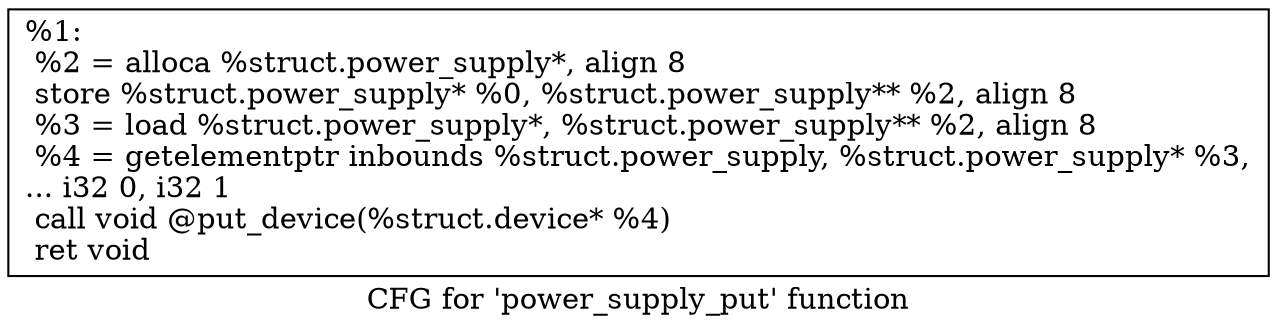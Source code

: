 digraph "CFG for 'power_supply_put' function" {
	label="CFG for 'power_supply_put' function";

	Node0x562305c357a0 [shape=record,label="{%1:\l  %2 = alloca %struct.power_supply*, align 8\l  store %struct.power_supply* %0, %struct.power_supply** %2, align 8\l  %3 = load %struct.power_supply*, %struct.power_supply** %2, align 8\l  %4 = getelementptr inbounds %struct.power_supply, %struct.power_supply* %3,\l... i32 0, i32 1\l  call void @put_device(%struct.device* %4)\l  ret void\l}"];
}
